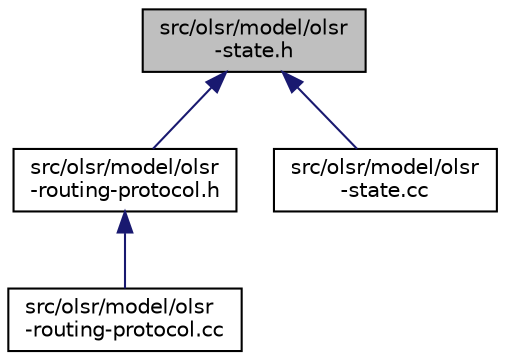 digraph "src/olsr/model/olsr-state.h"
{
 // LATEX_PDF_SIZE
  edge [fontname="Helvetica",fontsize="10",labelfontname="Helvetica",labelfontsize="10"];
  node [fontname="Helvetica",fontsize="10",shape=record];
  Node1 [label="src/olsr/model/olsr\l-state.h",height=0.2,width=0.4,color="black", fillcolor="grey75", style="filled", fontcolor="black",tooltip=" "];
  Node1 -> Node2 [dir="back",color="midnightblue",fontsize="10",style="solid",fontname="Helvetica"];
  Node2 [label="src/olsr/model/olsr\l-routing-protocol.h",height=0.2,width=0.4,color="black", fillcolor="white", style="filled",URL="$olsr-routing-protocol_8h.html",tooltip=" "];
  Node2 -> Node3 [dir="back",color="midnightblue",fontsize="10",style="solid",fontname="Helvetica"];
  Node3 [label="src/olsr/model/olsr\l-routing-protocol.cc",height=0.2,width=0.4,color="black", fillcolor="white", style="filled",URL="$olsr-routing-protocol_8cc.html",tooltip=" "];
  Node1 -> Node4 [dir="back",color="midnightblue",fontsize="10",style="solid",fontname="Helvetica"];
  Node4 [label="src/olsr/model/olsr\l-state.cc",height=0.2,width=0.4,color="black", fillcolor="white", style="filled",URL="$olsr-state_8cc.html",tooltip="Implementation of all functions needed for manipulating the internal state of an OLSR node."];
}
